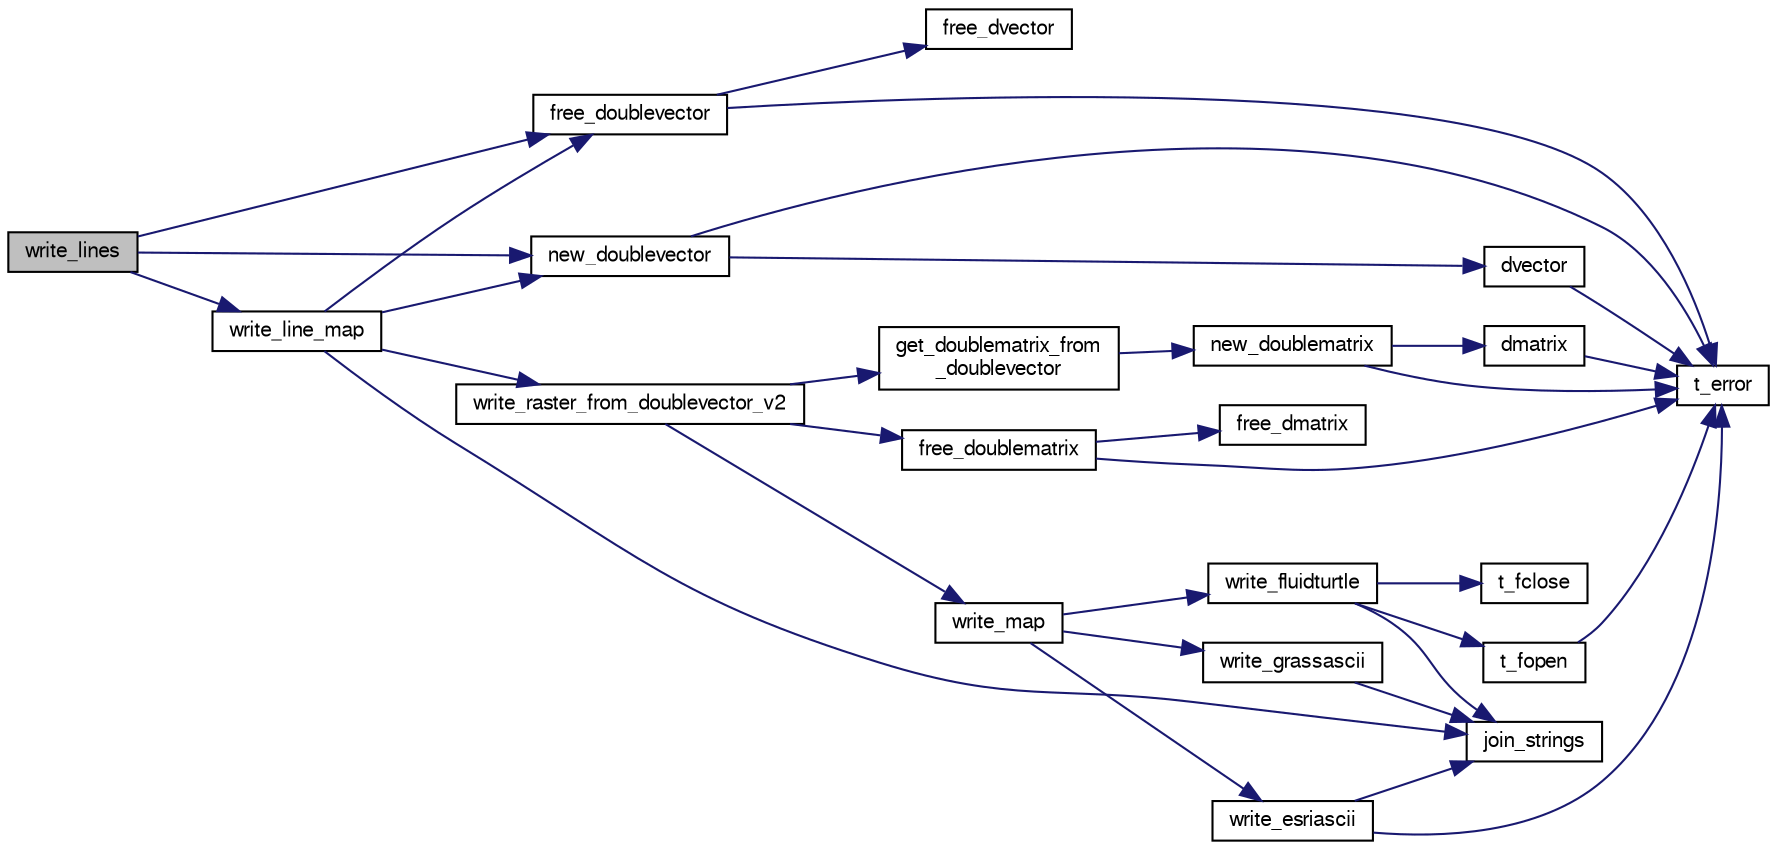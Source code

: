 digraph "write_lines"
{
  bgcolor="transparent";
  edge [fontname="FreeSans",fontsize="10",labelfontname="FreeSans",labelfontsize="10"];
  node [fontname="FreeSans",fontsize="10",shape=record];
  rankdir="LR";
  Node1 [label="write_lines",height=0.2,width=0.4,color="black", fillcolor="grey75", style="filled" fontcolor="black"];
  Node1 -> Node2 [color="midnightblue",fontsize="10",style="solid",fontname="FreeSans"];
  Node2 [label="free_doublevector",height=0.2,width=0.4,color="black",URL="$alloc_8c.html#a9f8d1eb0558ac1ddc1ab2cdbd25eba49"];
  Node2 -> Node3 [color="midnightblue",fontsize="10",style="solid",fontname="FreeSans"];
  Node3 [label="t_error",height=0.2,width=0.4,color="black",URL="$error_8c.html#af79ef7c6656ef0f3d2786e2b09c1755f"];
  Node2 -> Node4 [color="midnightblue",fontsize="10",style="solid",fontname="FreeSans"];
  Node4 [label="free_dvector",height=0.2,width=0.4,color="black",URL="$alloc_8c.html#a3f159bec2c468d142a1ce6f3158332b5"];
  Node1 -> Node5 [color="midnightblue",fontsize="10",style="solid",fontname="FreeSans"];
  Node5 [label="new_doublevector",height=0.2,width=0.4,color="black",URL="$alloc_8c.html#a724e4d54ff17ee3caa26463378109887"];
  Node5 -> Node3 [color="midnightblue",fontsize="10",style="solid",fontname="FreeSans"];
  Node5 -> Node6 [color="midnightblue",fontsize="10",style="solid",fontname="FreeSans"];
  Node6 [label="dvector",height=0.2,width=0.4,color="black",URL="$alloc_8c.html#ae21c4c252ad5d5710ebd03d6f07e40de"];
  Node6 -> Node3 [color="midnightblue",fontsize="10",style="solid",fontname="FreeSans"];
  Node1 -> Node7 [color="midnightblue",fontsize="10",style="solid",fontname="FreeSans"];
  Node7 [label="write_line_map",height=0.2,width=0.4,color="black",URL="$b__utilities_8c.html#a4001e55c1ab16543b8cc9fcf40b00c73"];
  Node7 -> Node2 [color="midnightblue",fontsize="10",style="solid",fontname="FreeSans"];
  Node7 -> Node8 [color="midnightblue",fontsize="10",style="solid",fontname="FreeSans"];
  Node8 [label="join_strings",height=0.2,width=0.4,color="black",URL="$t__io_8c.html#a253a8608d77781c368033af63485c57f"];
  Node7 -> Node5 [color="midnightblue",fontsize="10",style="solid",fontname="FreeSans"];
  Node7 -> Node9 [color="midnightblue",fontsize="10",style="solid",fontname="FreeSans"];
  Node9 [label="write_raster_from_doublevector_v2",height=0.2,width=0.4,color="black",URL="$b__utilities_8c.html#a115cec61014d6f34f8a769a3cfa60269"];
  Node9 -> Node10 [color="midnightblue",fontsize="10",style="solid",fontname="FreeSans"];
  Node10 [label="free_doublematrix",height=0.2,width=0.4,color="black",URL="$alloc_8c.html#aac0db87acf8b9868c36dad0e0a783b4b"];
  Node10 -> Node3 [color="midnightblue",fontsize="10",style="solid",fontname="FreeSans"];
  Node10 -> Node11 [color="midnightblue",fontsize="10",style="solid",fontname="FreeSans"];
  Node11 [label="free_dmatrix",height=0.2,width=0.4,color="black",URL="$alloc_8c.html#ab7162e8c43fd1850725d983ad43631fe"];
  Node9 -> Node12 [color="midnightblue",fontsize="10",style="solid",fontname="FreeSans"];
  Node12 [label="get_doublematrix_from\l_doublevector",height=0.2,width=0.4,color="black",URL="$g__raster2plvector_8c.html#aa6a8dd653285792d223fdb4ec33c8878"];
  Node12 -> Node13 [color="midnightblue",fontsize="10",style="solid",fontname="FreeSans"];
  Node13 [label="new_doublematrix",height=0.2,width=0.4,color="black",URL="$alloc_8c.html#a3b21f96183e0428ef02e28072baee562"];
  Node13 -> Node3 [color="midnightblue",fontsize="10",style="solid",fontname="FreeSans"];
  Node13 -> Node14 [color="midnightblue",fontsize="10",style="solid",fontname="FreeSans"];
  Node14 [label="dmatrix",height=0.2,width=0.4,color="black",URL="$alloc_8c.html#ab1a02a50dfbc26318f6bb296731b6f3a"];
  Node14 -> Node3 [color="midnightblue",fontsize="10",style="solid",fontname="FreeSans"];
  Node9 -> Node15 [color="midnightblue",fontsize="10",style="solid",fontname="FreeSans"];
  Node15 [label="write_map",height=0.2,width=0.4,color="black",URL="$rw__maps_8c.html#a90fd5c50a968eb05a3cb6c96367b400c"];
  Node15 -> Node16 [color="midnightblue",fontsize="10",style="solid",fontname="FreeSans"];
  Node16 [label="write_esriascii",height=0.2,width=0.4,color="black",URL="$write__ascii_8c.html#aa78d11872f0249488f9b6a3d520a6366"];
  Node16 -> Node8 [color="midnightblue",fontsize="10",style="solid",fontname="FreeSans"];
  Node16 -> Node3 [color="midnightblue",fontsize="10",style="solid",fontname="FreeSans"];
  Node15 -> Node17 [color="midnightblue",fontsize="10",style="solid",fontname="FreeSans"];
  Node17 [label="write_fluidturtle",height=0.2,width=0.4,color="black",URL="$write__ascii_8c.html#ae04bf5f36bb9a6834fdeaba0916411bd"];
  Node17 -> Node8 [color="midnightblue",fontsize="10",style="solid",fontname="FreeSans"];
  Node17 -> Node18 [color="midnightblue",fontsize="10",style="solid",fontname="FreeSans"];
  Node18 [label="t_fclose",height=0.2,width=0.4,color="black",URL="$t__io_8c.html#afa95931383ff96048d6ec32f685a5f98"];
  Node17 -> Node19 [color="midnightblue",fontsize="10",style="solid",fontname="FreeSans"];
  Node19 [label="t_fopen",height=0.2,width=0.4,color="black",URL="$t__io_8c.html#af34ea3bc62c51f24c92b1fd2e9efe91a"];
  Node19 -> Node3 [color="midnightblue",fontsize="10",style="solid",fontname="FreeSans"];
  Node15 -> Node20 [color="midnightblue",fontsize="10",style="solid",fontname="FreeSans"];
  Node20 [label="write_grassascii",height=0.2,width=0.4,color="black",URL="$write__ascii_8c.html#a89a50d4656229e59809b7b02044e1db6"];
  Node20 -> Node8 [color="midnightblue",fontsize="10",style="solid",fontname="FreeSans"];
}
